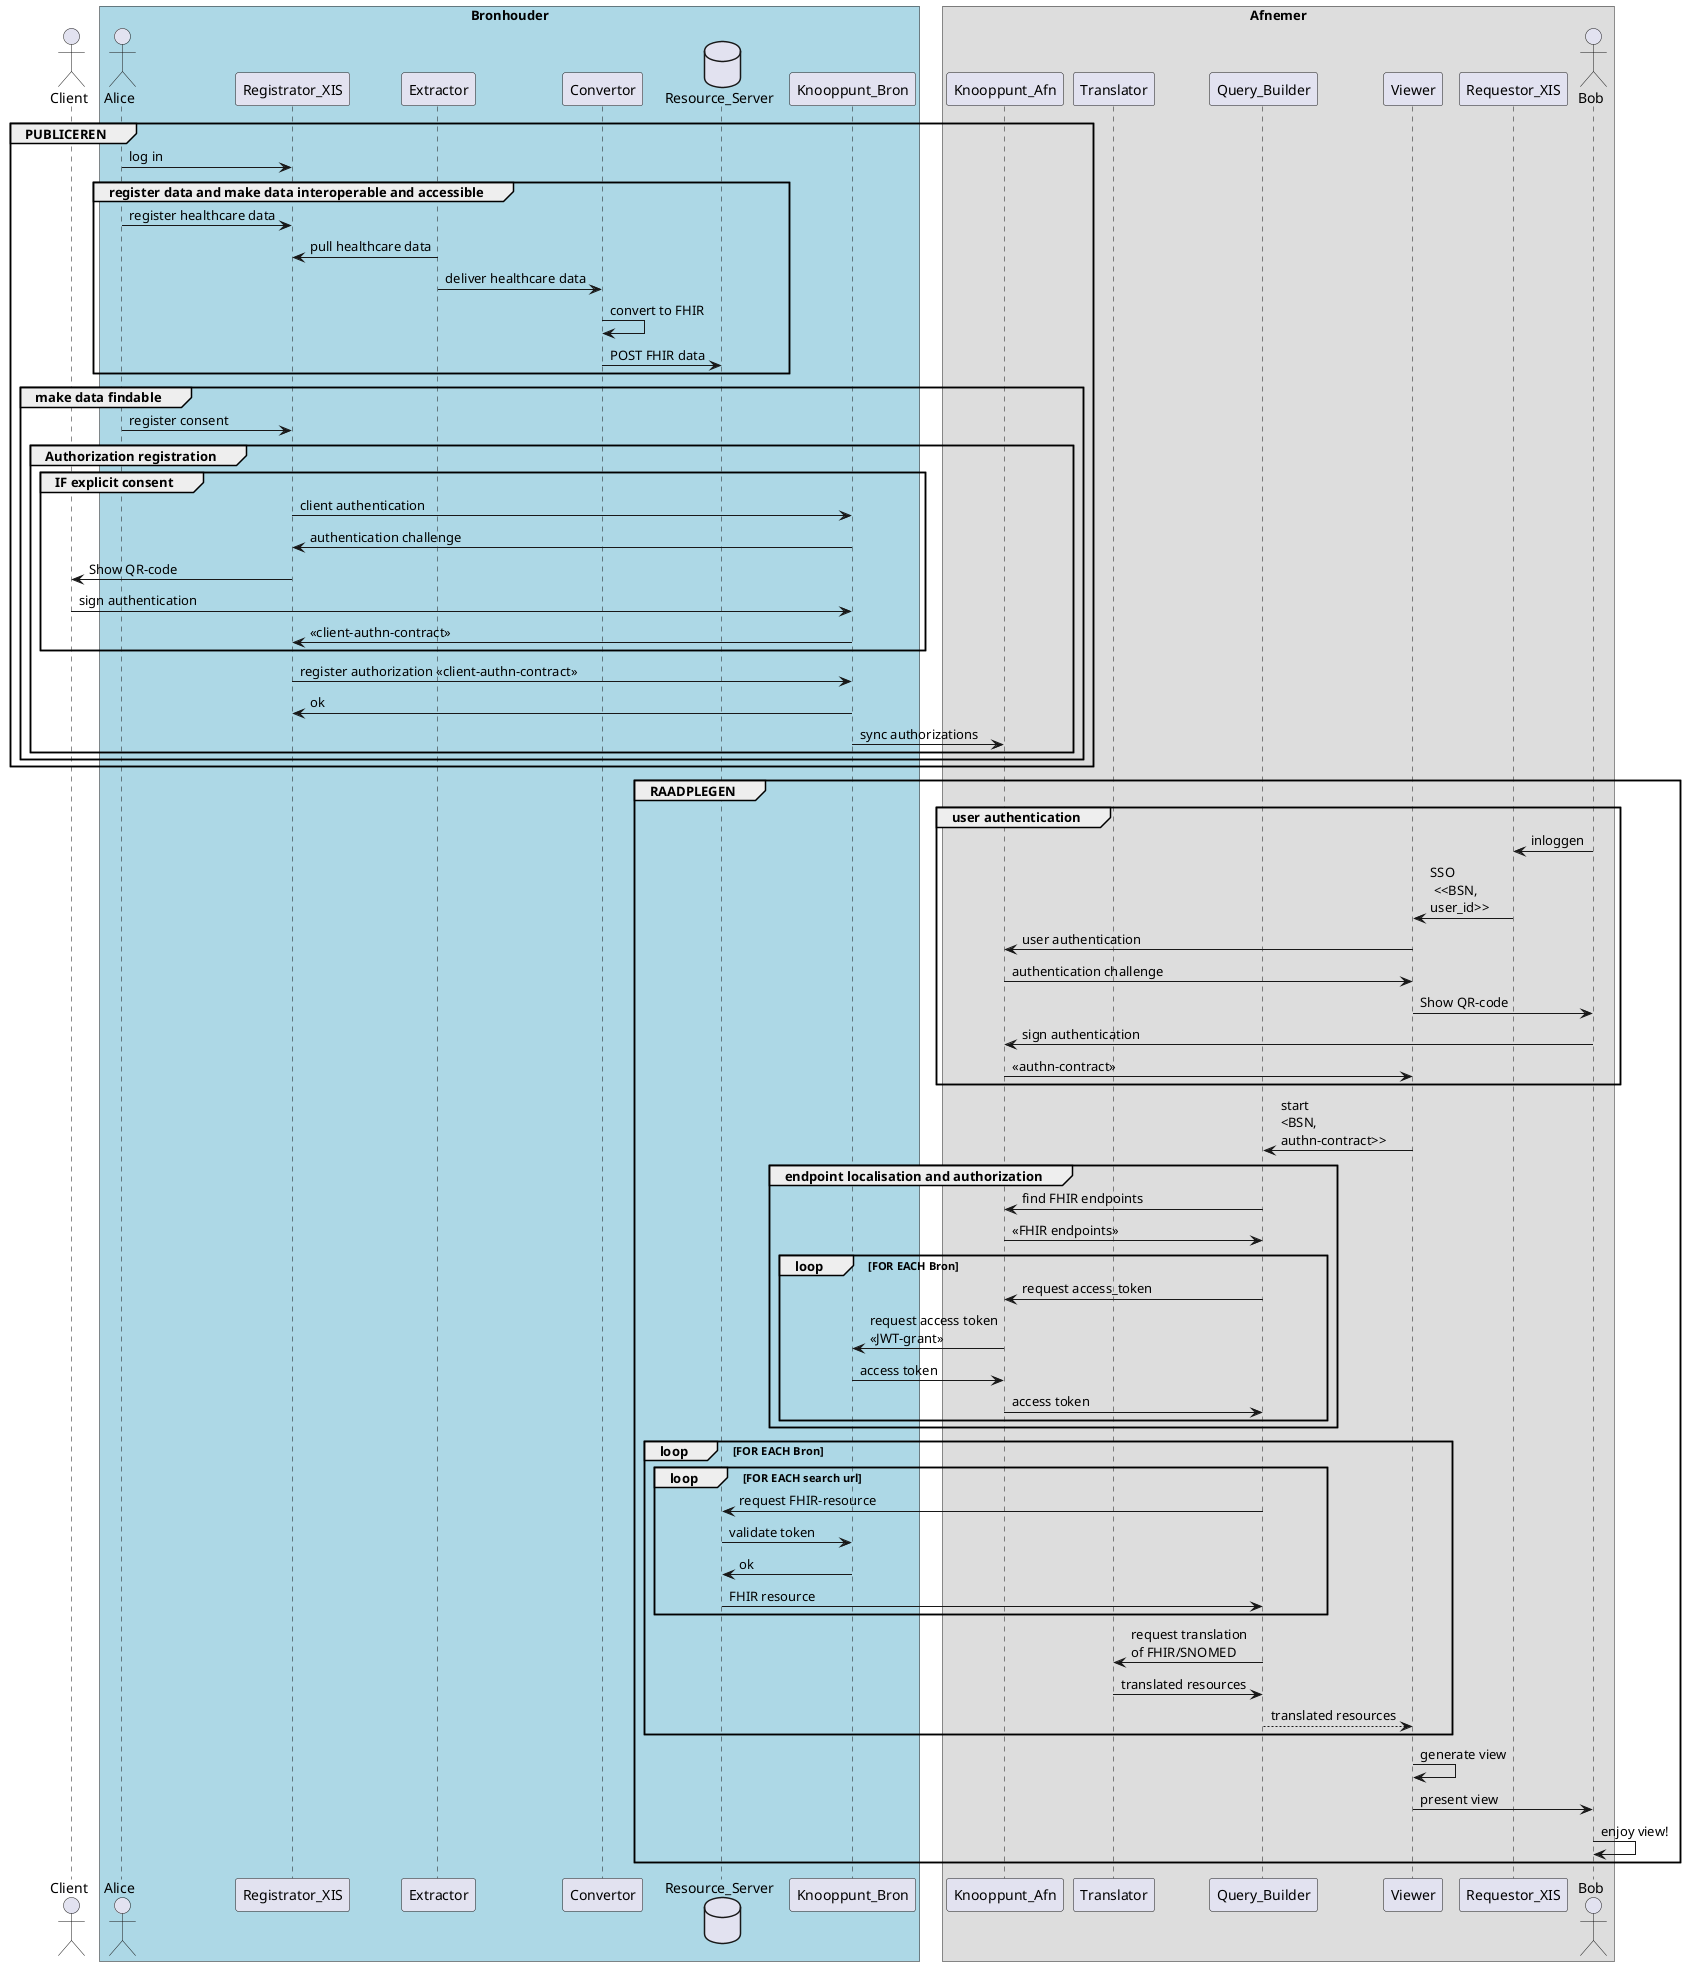 @startuml
actor Client
box "Bronhouder" #LightBlue
actor Alice
participant Registrator_XIS
participant Extractor
participant Convertor
database Resource_Server
participant Knooppunt_Bron
end box

box "Afnemer"
participant Knooppunt_Afn
participant Translator
participant Query_Builder
participant Viewer
participant Requestor_XIS
actor Bob
end box

group PUBLICEREN
  Alice -> Registrator_XIS : log in
  group register data and make data interoperable and accessible
    Alice -> Registrator_XIS : register healthcare data
    Registrator_XIS <- Extractor: pull healthcare data
    Extractor -> Convertor: deliver healthcare data
    Convertor -> Convertor : convert to FHIR
    Convertor -> Resource_Server : POST FHIR data
  end

  group make data findable
    Alice -> Registrator_XIS : register consent
    group Authorization registration
      group IF explicit consent
        Registrator_XIS -> Knooppunt_Bron : client authentication
        Registrator_XIS <- Knooppunt_Bron : authentication challenge
        Registrator_XIS -> Client : Show QR-code
        Client -> Knooppunt_Bron: sign authentication
        Knooppunt_Bron -> Registrator_XIS : <<client-authn-contract>>
      end
      Registrator_XIS -> Knooppunt_Bron : register authorization <<client-authn-contract>>
      Registrator_XIS <- Knooppunt_Bron : ok
      Knooppunt_Bron -> Knooppunt_Afn : sync authorizations
    end
  end
end

group RAADPLEGEN
  group user authentication
    Bob -> Requestor_XIS : inloggen
    Requestor_XIS -> Viewer: SSO\n <<BSN,\nuser_id>>
    Viewer -> Knooppunt_Afn : user authentication
    Knooppunt_Afn -> Viewer : authentication challenge
    Viewer -> Bob : Show QR-code
    Bob -> Knooppunt_Afn: sign authentication
    Knooppunt_Afn -> Viewer : <<authn-contract>>
  end
  Viewer -> Query_Builder : start\n<BSN,\nauthn-contract>>

  group endpoint localisation and authorization
    Query_Builder -> Knooppunt_Afn : find FHIR endpoints
    Query_Builder <- Knooppunt_Afn : <<FHIR endpoints>>
    
    loop FOR EACH Bron
    Query_Builder -> Knooppunt_Afn : request access_token
    Knooppunt_Afn -> Knooppunt_Bron : request access token\n<<JWT-grant>>
    Knooppunt_Afn <- Knooppunt_Bron: access token
    Query_Builder <- Knooppunt_Afn : access token
    end
  end 
  
  loop FOR EACH Bron
    loop FOR EACH search url
      Query_Builder -> Resource_Server : request FHIR-resource
      Resource_Server -> Knooppunt_Bron: validate token
      Resource_Server <- Knooppunt_Bron: ok
      Query_Builder <- Resource_Server : FHIR resource
    end
    Query_Builder -> Translator: request translation\nof FHIR/SNOMED
    Query_Builder <- Translator: translated resources
    Query_Builder --> Viewer: translated resources
  end
  Viewer -> Viewer : generate view
  Viewer -> Bob: present view
  Bob -> Bob: enjoy view!
end
@enduml
